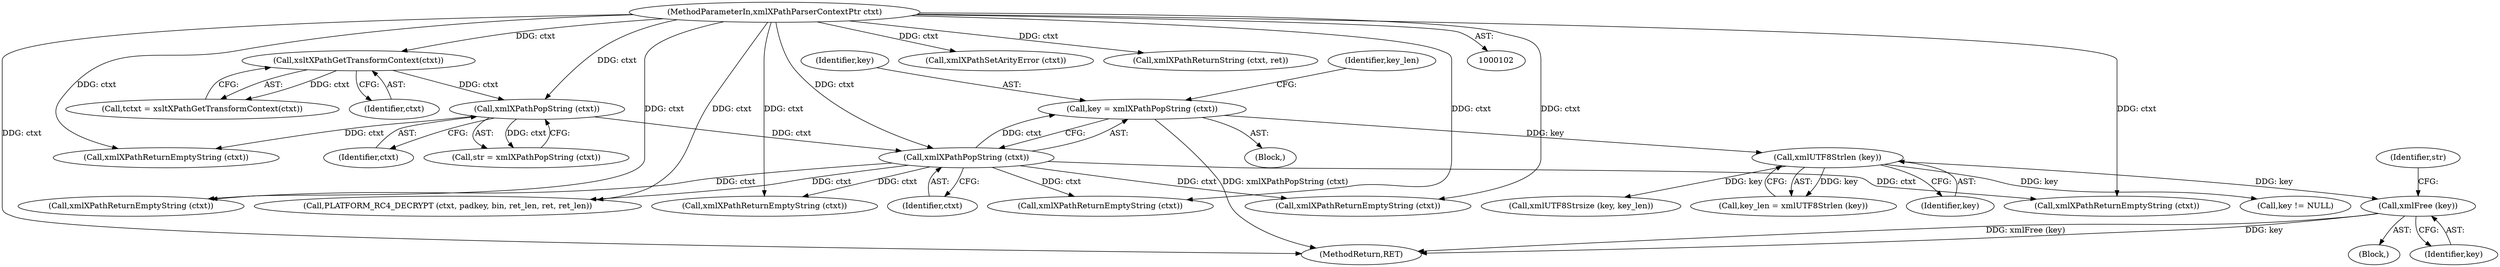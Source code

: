 digraph "0_Chrome_96dbafe288dbe2f0cc45fa3c39daf6d0c37acbab_0@pointer" {
"1000195" [label="(Call,xmlFree (key))"];
"1000186" [label="(Call,xmlUTF8Strlen (key))"];
"1000180" [label="(Call,key = xmlXPathPopString (ctxt))"];
"1000182" [label="(Call,xmlXPathPopString (ctxt))"];
"1000164" [label="(Call,xmlXPathPopString (ctxt))"];
"1000160" [label="(Call,xsltXPathGetTransformContext(ctxt))"];
"1000103" [label="(MethodParameterIn,xmlXPathParserContextPtr ctxt)"];
"1000165" [label="(Identifier,ctxt)"];
"1000164" [label="(Call,xmlXPathPopString (ctxt))"];
"1000223" [label="(Call,xmlXPathReturnEmptyString (ctxt))"];
"1000183" [label="(Identifier,ctxt)"];
"1000195" [label="(Call,xmlFree (key))"];
"1000180" [label="(Call,key = xmlXPathPopString (ctxt))"];
"1000322" [label="(Call,xmlXPathReturnEmptyString (ctxt))"];
"1000192" [label="(Block,)"];
"1000160" [label="(Call,xsltXPathGetTransformContext(ctxt))"];
"1000187" [label="(Identifier,key)"];
"1000365" [label="(MethodReturn,RET)"];
"1000325" [label="(Call,PLATFORM_RC4_DECRYPT (ctxt, padkey, bin, ret_len, ret, ret_len))"];
"1000158" [label="(Call,tctxt = xsltXPathGetTransformContext(ctxt))"];
"1000198" [label="(Identifier,str)"];
"1000103" [label="(MethodParameterIn,xmlXPathParserContextPtr ctxt)"];
"1000342" [label="(Call,key != NULL)"];
"1000186" [label="(Call,xmlUTF8Strlen (key))"];
"1000181" [label="(Identifier,key)"];
"1000193" [label="(Call,xmlXPathReturnEmptyString (ctxt))"];
"1000289" [label="(Call,xmlXPathReturnEmptyString (ctxt))"];
"1000162" [label="(Call,str = xmlXPathPopString (ctxt))"];
"1000185" [label="(Identifier,key_len)"];
"1000155" [label="(Call,xmlXPathSetArityError (ctxt))"];
"1000105" [label="(Block,)"];
"1000161" [label="(Identifier,ctxt)"];
"1000337" [label="(Call,xmlXPathReturnString (ctxt, ret))"];
"1000196" [label="(Identifier,key)"];
"1000184" [label="(Call,key_len = xmlUTF8Strlen (key))"];
"1000234" [label="(Call,xmlUTF8Strsize (key, key_len))"];
"1000175" [label="(Call,xmlXPathReturnEmptyString (ctxt))"];
"1000182" [label="(Call,xmlXPathPopString (ctxt))"];
"1000258" [label="(Call,xmlXPathReturnEmptyString (ctxt))"];
"1000195" -> "1000192"  [label="AST: "];
"1000195" -> "1000196"  [label="CFG: "];
"1000196" -> "1000195"  [label="AST: "];
"1000198" -> "1000195"  [label="CFG: "];
"1000195" -> "1000365"  [label="DDG: xmlFree (key)"];
"1000195" -> "1000365"  [label="DDG: key"];
"1000186" -> "1000195"  [label="DDG: key"];
"1000186" -> "1000184"  [label="AST: "];
"1000186" -> "1000187"  [label="CFG: "];
"1000187" -> "1000186"  [label="AST: "];
"1000184" -> "1000186"  [label="CFG: "];
"1000186" -> "1000184"  [label="DDG: key"];
"1000180" -> "1000186"  [label="DDG: key"];
"1000186" -> "1000234"  [label="DDG: key"];
"1000186" -> "1000342"  [label="DDG: key"];
"1000180" -> "1000105"  [label="AST: "];
"1000180" -> "1000182"  [label="CFG: "];
"1000181" -> "1000180"  [label="AST: "];
"1000182" -> "1000180"  [label="AST: "];
"1000185" -> "1000180"  [label="CFG: "];
"1000180" -> "1000365"  [label="DDG: xmlXPathPopString (ctxt)"];
"1000182" -> "1000180"  [label="DDG: ctxt"];
"1000182" -> "1000183"  [label="CFG: "];
"1000183" -> "1000182"  [label="AST: "];
"1000164" -> "1000182"  [label="DDG: ctxt"];
"1000103" -> "1000182"  [label="DDG: ctxt"];
"1000182" -> "1000193"  [label="DDG: ctxt"];
"1000182" -> "1000223"  [label="DDG: ctxt"];
"1000182" -> "1000258"  [label="DDG: ctxt"];
"1000182" -> "1000289"  [label="DDG: ctxt"];
"1000182" -> "1000322"  [label="DDG: ctxt"];
"1000182" -> "1000325"  [label="DDG: ctxt"];
"1000164" -> "1000162"  [label="AST: "];
"1000164" -> "1000165"  [label="CFG: "];
"1000165" -> "1000164"  [label="AST: "];
"1000162" -> "1000164"  [label="CFG: "];
"1000164" -> "1000162"  [label="DDG: ctxt"];
"1000160" -> "1000164"  [label="DDG: ctxt"];
"1000103" -> "1000164"  [label="DDG: ctxt"];
"1000164" -> "1000175"  [label="DDG: ctxt"];
"1000160" -> "1000158"  [label="AST: "];
"1000160" -> "1000161"  [label="CFG: "];
"1000161" -> "1000160"  [label="AST: "];
"1000158" -> "1000160"  [label="CFG: "];
"1000160" -> "1000158"  [label="DDG: ctxt"];
"1000103" -> "1000160"  [label="DDG: ctxt"];
"1000103" -> "1000102"  [label="AST: "];
"1000103" -> "1000365"  [label="DDG: ctxt"];
"1000103" -> "1000155"  [label="DDG: ctxt"];
"1000103" -> "1000175"  [label="DDG: ctxt"];
"1000103" -> "1000193"  [label="DDG: ctxt"];
"1000103" -> "1000223"  [label="DDG: ctxt"];
"1000103" -> "1000258"  [label="DDG: ctxt"];
"1000103" -> "1000289"  [label="DDG: ctxt"];
"1000103" -> "1000322"  [label="DDG: ctxt"];
"1000103" -> "1000325"  [label="DDG: ctxt"];
"1000103" -> "1000337"  [label="DDG: ctxt"];
}
